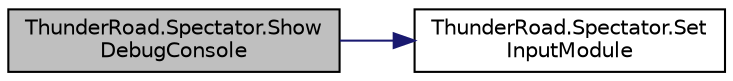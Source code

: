 digraph "ThunderRoad.Spectator.ShowDebugConsole"
{
 // LATEX_PDF_SIZE
  edge [fontname="Helvetica",fontsize="10",labelfontname="Helvetica",labelfontsize="10"];
  node [fontname="Helvetica",fontsize="10",shape=record];
  rankdir="LR";
  Node1 [label="ThunderRoad.Spectator.Show\lDebugConsole",height=0.2,width=0.4,color="black", fillcolor="grey75", style="filled", fontcolor="black",tooltip="Shows the debug console."];
  Node1 -> Node2 [color="midnightblue",fontsize="10",style="solid",fontname="Helvetica"];
  Node2 [label="ThunderRoad.Spectator.Set\lInputModule",height=0.2,width=0.4,color="black", fillcolor="white", style="filled",URL="$class_thunder_road_1_1_spectator.html#a5d71abaf9326d404dfbafce177f7f7cc",tooltip="Sets the input module."];
}
